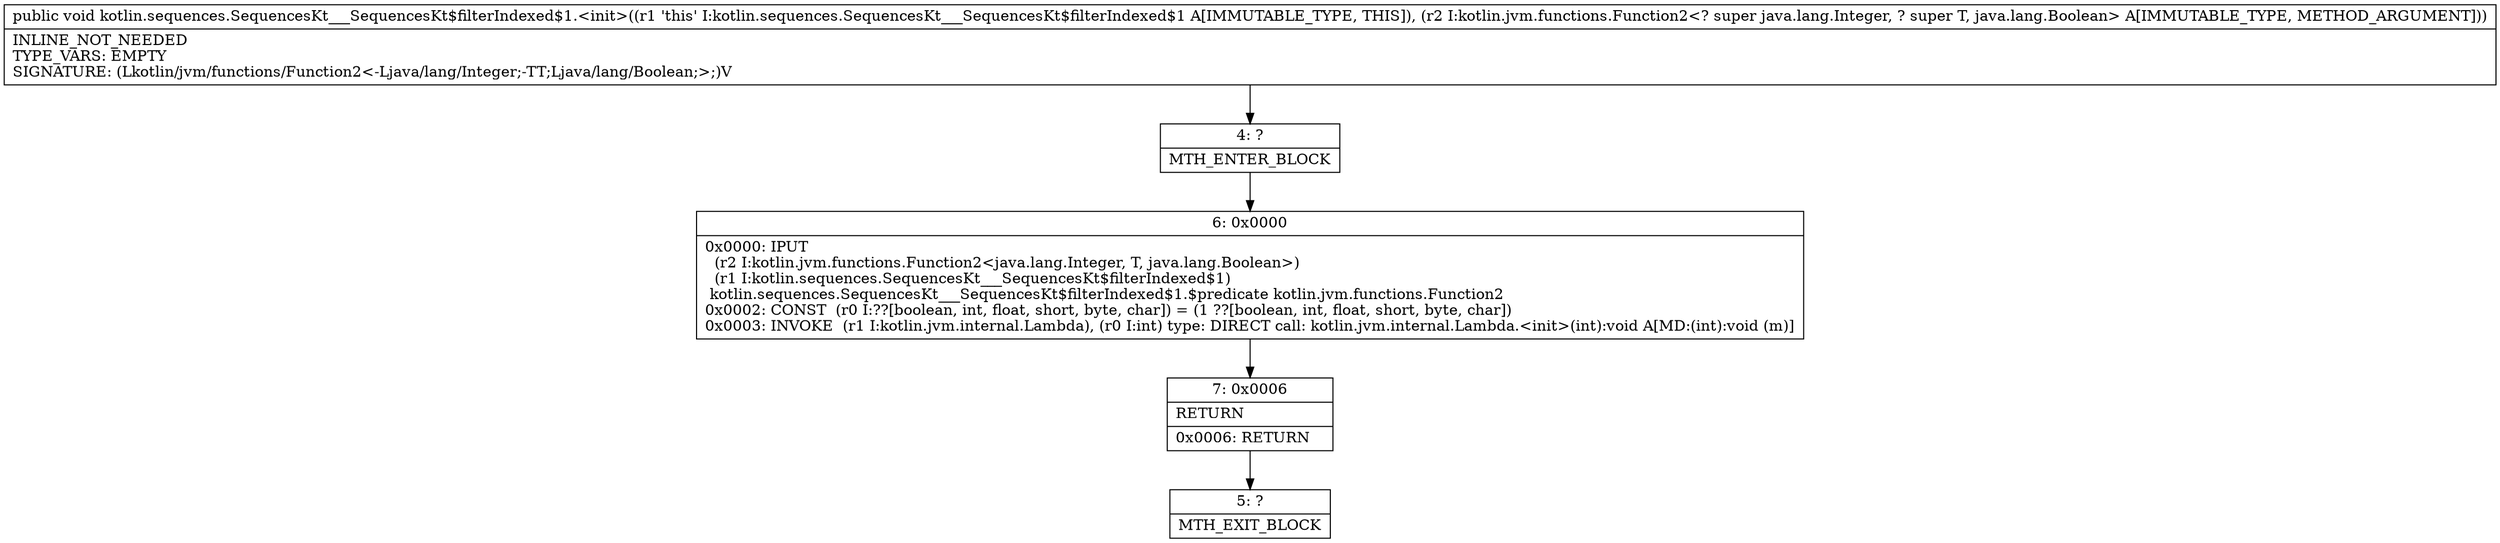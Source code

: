 digraph "CFG forkotlin.sequences.SequencesKt___SequencesKt$filterIndexed$1.\<init\>(Lkotlin\/jvm\/functions\/Function2;)V" {
Node_4 [shape=record,label="{4\:\ ?|MTH_ENTER_BLOCK\l}"];
Node_6 [shape=record,label="{6\:\ 0x0000|0x0000: IPUT  \l  (r2 I:kotlin.jvm.functions.Function2\<java.lang.Integer, T, java.lang.Boolean\>)\l  (r1 I:kotlin.sequences.SequencesKt___SequencesKt$filterIndexed$1)\l kotlin.sequences.SequencesKt___SequencesKt$filterIndexed$1.$predicate kotlin.jvm.functions.Function2 \l0x0002: CONST  (r0 I:??[boolean, int, float, short, byte, char]) = (1 ??[boolean, int, float, short, byte, char]) \l0x0003: INVOKE  (r1 I:kotlin.jvm.internal.Lambda), (r0 I:int) type: DIRECT call: kotlin.jvm.internal.Lambda.\<init\>(int):void A[MD:(int):void (m)]\l}"];
Node_7 [shape=record,label="{7\:\ 0x0006|RETURN\l|0x0006: RETURN   \l}"];
Node_5 [shape=record,label="{5\:\ ?|MTH_EXIT_BLOCK\l}"];
MethodNode[shape=record,label="{public void kotlin.sequences.SequencesKt___SequencesKt$filterIndexed$1.\<init\>((r1 'this' I:kotlin.sequences.SequencesKt___SequencesKt$filterIndexed$1 A[IMMUTABLE_TYPE, THIS]), (r2 I:kotlin.jvm.functions.Function2\<? super java.lang.Integer, ? super T, java.lang.Boolean\> A[IMMUTABLE_TYPE, METHOD_ARGUMENT]))  | INLINE_NOT_NEEDED\lTYPE_VARS: EMPTY\lSIGNATURE: (Lkotlin\/jvm\/functions\/Function2\<\-Ljava\/lang\/Integer;\-TT;Ljava\/lang\/Boolean;\>;)V\l}"];
MethodNode -> Node_4;Node_4 -> Node_6;
Node_6 -> Node_7;
Node_7 -> Node_5;
}

